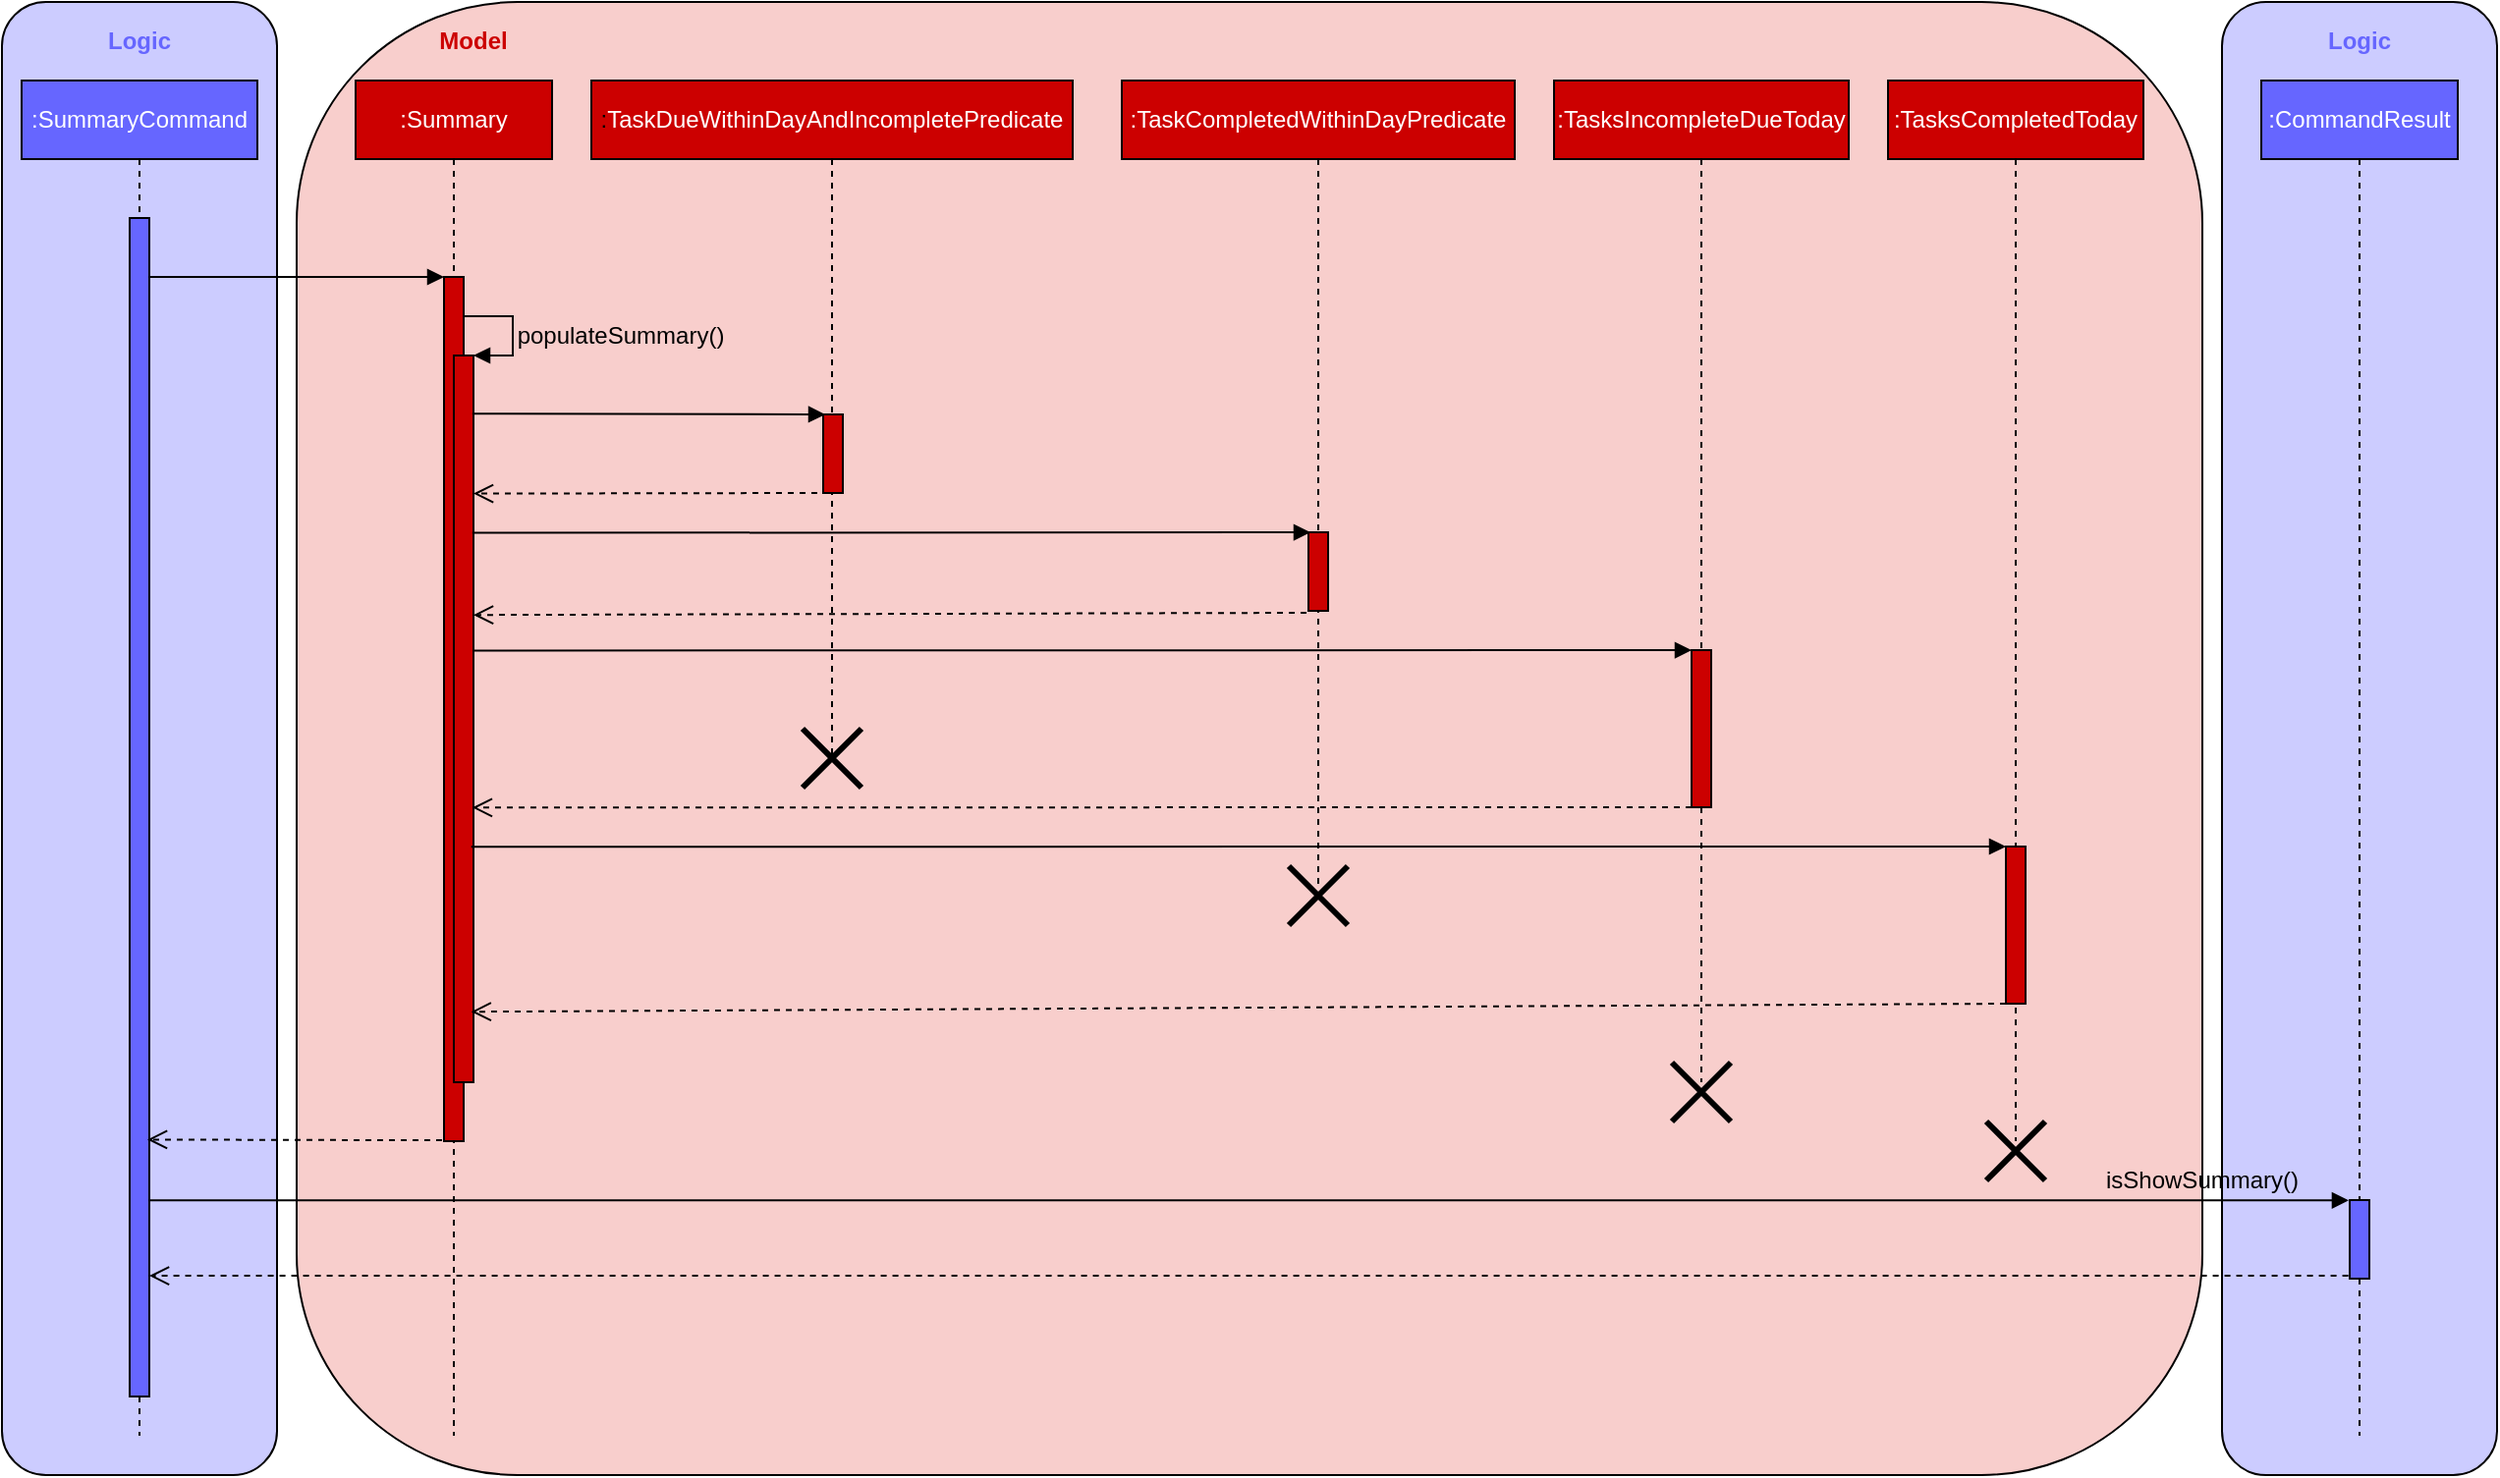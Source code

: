 <mxfile version="12.9.10" type="device"><diagram id="6CBEmQj96PWTL68cha2U" name="Page-1"><mxGraphModel dx="2882" dy="963" grid="1" gridSize="10" guides="1" tooltips="1" connect="1" arrows="1" fold="1" page="1" pageScale="1" pageWidth="850" pageHeight="1100" math="0" shadow="0"><root><mxCell id="0"/><mxCell id="1" parent="0"/><mxCell id="-wmSrORifkcLZyPLTw0D-47" value="" style="rounded=1;whiteSpace=wrap;html=1;fillColor=#CCCCFF;arcSize=16;" parent="1" vertex="1"><mxGeometry x="370" y="50" width="140" height="750" as="geometry"/></mxCell><mxCell id="-wmSrORifkcLZyPLTw0D-40" value="" style="rounded=1;whiteSpace=wrap;html=1;fillColor=#F8CECC;" parent="1" vertex="1"><mxGeometry x="-610" y="50" width="970" height="750" as="geometry"/></mxCell><mxCell id="-wmSrORifkcLZyPLTw0D-1" value="" style="rounded=1;whiteSpace=wrap;html=1;fillColor=#CCCCFF;arcSize=16;" parent="1" vertex="1"><mxGeometry x="-760" y="50" width="140" height="750" as="geometry"/></mxCell><mxCell id="-wmSrORifkcLZyPLTw0D-3" value="&lt;font color=&quot;#ffffff&quot;&gt;:SummaryCommand&lt;/font&gt;" style="shape=umlLifeline;perimeter=lifelinePerimeter;whiteSpace=wrap;html=1;container=1;collapsible=0;recursiveResize=0;outlineConnect=0;fillColor=#6666FF;" parent="1" vertex="1"><mxGeometry x="-750" y="90" width="120" height="690" as="geometry"/></mxCell><mxCell id="-wmSrORifkcLZyPLTw0D-11" value="" style="html=1;points=[];perimeter=orthogonalPerimeter;fillColor=#6666FF;" parent="-wmSrORifkcLZyPLTw0D-3" vertex="1"><mxGeometry x="55" y="70" width="10" height="600" as="geometry"/></mxCell><mxCell id="-wmSrORifkcLZyPLTw0D-4" value="&lt;font color=&quot;#ffffff&quot;&gt;:Summary&lt;/font&gt;" style="shape=umlLifeline;perimeter=lifelinePerimeter;whiteSpace=wrap;html=1;container=1;collapsible=0;recursiveResize=0;outlineConnect=0;fillColor=#CC0000;" parent="1" vertex="1"><mxGeometry x="-580" y="90" width="100" height="690" as="geometry"/></mxCell><mxCell id="-wmSrORifkcLZyPLTw0D-12" value="" style="html=1;points=[];perimeter=orthogonalPerimeter;fillColor=#CC0000;" parent="-wmSrORifkcLZyPLTw0D-4" vertex="1"><mxGeometry x="45" y="100" width="10" height="440" as="geometry"/></mxCell><mxCell id="-wmSrORifkcLZyPLTw0D-14" value="" style="html=1;points=[];perimeter=orthogonalPerimeter;fillColor=#CC0000;" parent="-wmSrORifkcLZyPLTw0D-4" vertex="1"><mxGeometry x="50" y="140" width="10" height="370" as="geometry"/></mxCell><mxCell id="-wmSrORifkcLZyPLTw0D-15" value="" style="edgeStyle=orthogonalEdgeStyle;html=1;align=left;spacingLeft=2;endArrow=block;rounded=0;entryX=1;entryY=0;" parent="-wmSrORifkcLZyPLTw0D-4" target="-wmSrORifkcLZyPLTw0D-14" edge="1"><mxGeometry relative="1" as="geometry"><mxPoint x="55" y="120" as="sourcePoint"/><Array as="points"><mxPoint x="80" y="120"/></Array></mxGeometry></mxCell><mxCell id="-wmSrORifkcLZyPLTw0D-5" value=":&lt;font color=&quot;#ffffff&quot;&gt;TaskDueWithinDayAndIncompletePredicate&lt;/font&gt;" style="shape=umlLifeline;perimeter=lifelinePerimeter;whiteSpace=wrap;html=1;container=1;collapsible=0;recursiveResize=0;outlineConnect=0;fillColor=#CC0000;" parent="1" vertex="1"><mxGeometry x="-460" y="90" width="245" height="345" as="geometry"/></mxCell><mxCell id="-wmSrORifkcLZyPLTw0D-16" value="" style="html=1;points=[];perimeter=orthogonalPerimeter;fillColor=#CC0000;" parent="-wmSrORifkcLZyPLTw0D-5" vertex="1"><mxGeometry x="118" y="170" width="10" height="40" as="geometry"/></mxCell><mxCell id="i5bu_btV9culTmPPjMYs-1" value="" style="shape=umlDestroy;whiteSpace=wrap;html=1;strokeWidth=3;" parent="-wmSrORifkcLZyPLTw0D-5" vertex="1"><mxGeometry x="107.5" y="330" width="30" height="30" as="geometry"/></mxCell><mxCell id="-wmSrORifkcLZyPLTw0D-6" value="&lt;font color=&quot;#ffffff&quot;&gt;:TaskCompletedWithinDayPredicate&lt;/font&gt;" style="shape=umlLifeline;perimeter=lifelinePerimeter;whiteSpace=wrap;html=1;container=1;collapsible=0;recursiveResize=0;outlineConnect=0;fillColor=#CC0000;" parent="1" vertex="1"><mxGeometry x="-190" y="90" width="200" height="410" as="geometry"/></mxCell><mxCell id="-wmSrORifkcLZyPLTw0D-24" value="" style="html=1;points=[];perimeter=orthogonalPerimeter;fillColor=#CC0000;" parent="-wmSrORifkcLZyPLTw0D-6" vertex="1"><mxGeometry x="95" y="230" width="10" height="40" as="geometry"/></mxCell><mxCell id="-wmSrORifkcLZyPLTw0D-7" value="&lt;font color=&quot;#ffffff&quot;&gt;:TasksIncompleteDueToday&lt;/font&gt;" style="shape=umlLifeline;perimeter=lifelinePerimeter;whiteSpace=wrap;html=1;container=1;collapsible=0;recursiveResize=0;outlineConnect=0;fillColor=#CC0000;" parent="1" vertex="1"><mxGeometry x="30" y="90" width="150" height="510" as="geometry"/></mxCell><mxCell id="-wmSrORifkcLZyPLTw0D-27" value="" style="html=1;points=[];perimeter=orthogonalPerimeter;fillColor=#CC0000;" parent="-wmSrORifkcLZyPLTw0D-7" vertex="1"><mxGeometry x="70" y="290" width="10" height="80" as="geometry"/></mxCell><mxCell id="i5bu_btV9culTmPPjMYs-5" value="" style="shape=umlDestroy;whiteSpace=wrap;html=1;strokeWidth=3;" parent="-wmSrORifkcLZyPLTw0D-7" vertex="1"><mxGeometry x="60" y="500" width="30" height="30" as="geometry"/></mxCell><mxCell id="-wmSrORifkcLZyPLTw0D-9" value="&lt;font color=&quot;#ffffff&quot;&gt;:TasksCompletedToday&lt;/font&gt;" style="shape=umlLifeline;perimeter=lifelinePerimeter;whiteSpace=wrap;html=1;container=1;collapsible=0;recursiveResize=0;outlineConnect=0;fillColor=#CC0000;" parent="1" vertex="1"><mxGeometry x="200" y="90" width="130" height="540" as="geometry"/></mxCell><mxCell id="-wmSrORifkcLZyPLTw0D-31" value="" style="html=1;points=[];perimeter=orthogonalPerimeter;fillColor=#CC0000;" parent="-wmSrORifkcLZyPLTw0D-9" vertex="1"><mxGeometry x="60" y="390" width="10" height="80" as="geometry"/></mxCell><mxCell id="i5bu_btV9culTmPPjMYs-6" value="" style="shape=umlDestroy;whiteSpace=wrap;html=1;strokeWidth=3;" parent="-wmSrORifkcLZyPLTw0D-9" vertex="1"><mxGeometry x="50" y="530" width="30" height="30" as="geometry"/></mxCell><mxCell id="-wmSrORifkcLZyPLTw0D-10" value="&lt;font color=&quot;#ffffff&quot;&gt;:CommandResult&lt;/font&gt;" style="shape=umlLifeline;perimeter=lifelinePerimeter;whiteSpace=wrap;html=1;container=1;collapsible=0;recursiveResize=0;outlineConnect=0;fillColor=#6666FF;" parent="1" vertex="1"><mxGeometry x="390" y="90" width="100" height="690" as="geometry"/></mxCell><mxCell id="-wmSrORifkcLZyPLTw0D-34" value="" style="html=1;points=[];perimeter=orthogonalPerimeter;fillColor=#6666FF;" parent="-wmSrORifkcLZyPLTw0D-10" vertex="1"><mxGeometry x="45" y="570" width="10" height="40" as="geometry"/></mxCell><mxCell id="-wmSrORifkcLZyPLTw0D-13" value="" style="html=1;verticalAlign=bottom;endArrow=block;entryX=0;entryY=0;entryDx=0;entryDy=0;entryPerimeter=0;" parent="1" source="-wmSrORifkcLZyPLTw0D-11" target="-wmSrORifkcLZyPLTw0D-12" edge="1"><mxGeometry width="80" relative="1" as="geometry"><mxPoint x="-656" y="190" as="sourcePoint"/><mxPoint x="-560" y="190" as="targetPoint"/></mxGeometry></mxCell><mxCell id="-wmSrORifkcLZyPLTw0D-22" value="" style="html=1;verticalAlign=bottom;endArrow=block;entryX=0.1;entryY=0;entryDx=0;entryDy=0;entryPerimeter=0;exitX=0.943;exitY=0.08;exitDx=0;exitDy=0;exitPerimeter=0;" parent="1" source="-wmSrORifkcLZyPLTw0D-14" target="-wmSrORifkcLZyPLTw0D-16" edge="1"><mxGeometry width="80" relative="1" as="geometry"><mxPoint x="-510" y="260" as="sourcePoint"/><mxPoint x="-350" y="260" as="targetPoint"/></mxGeometry></mxCell><mxCell id="-wmSrORifkcLZyPLTw0D-25" value="" style="html=1;verticalAlign=bottom;endArrow=block;entryX=0.1;entryY=0;entryDx=0;entryDy=0;entryPerimeter=0;exitX=0.943;exitY=0.244;exitDx=0;exitDy=0;exitPerimeter=0;" parent="1" source="-wmSrORifkcLZyPLTw0D-14" target="-wmSrORifkcLZyPLTw0D-24" edge="1"><mxGeometry width="80" relative="1" as="geometry"><mxPoint x="-510" y="320" as="sourcePoint"/><mxPoint x="-100" y="320" as="targetPoint"/></mxGeometry></mxCell><mxCell id="-wmSrORifkcLZyPLTw0D-26" value="" style="html=1;verticalAlign=bottom;endArrow=open;dashed=1;endSize=8;exitX=-0.1;exitY=1.025;exitDx=0;exitDy=0;exitPerimeter=0;entryX=1;entryY=0.357;entryDx=0;entryDy=0;entryPerimeter=0;" parent="1" source="-wmSrORifkcLZyPLTw0D-24" target="-wmSrORifkcLZyPLTw0D-14" edge="1"><mxGeometry relative="1" as="geometry"><mxPoint x="-100" y="360" as="sourcePoint"/><mxPoint x="-510" y="362" as="targetPoint"/></mxGeometry></mxCell><mxCell id="-wmSrORifkcLZyPLTw0D-28" value="" style="html=1;verticalAlign=bottom;endArrow=block;exitX=1;exitY=0.406;exitDx=0;exitDy=0;exitPerimeter=0;" parent="1" source="-wmSrORifkcLZyPLTw0D-14" edge="1"><mxGeometry width="80" relative="1" as="geometry"><mxPoint x="-510" y="380" as="sourcePoint"/><mxPoint x="100" y="380" as="targetPoint"/></mxGeometry></mxCell><mxCell id="-wmSrORifkcLZyPLTw0D-29" value="" style="html=1;verticalAlign=bottom;endArrow=open;dashed=1;endSize=8;entryX=0.943;entryY=0.622;entryDx=0;entryDy=0;entryPerimeter=0;" parent="1" target="-wmSrORifkcLZyPLTw0D-14" edge="1"><mxGeometry relative="1" as="geometry"><mxPoint x="100" y="460" as="sourcePoint"/><mxPoint x="-510" y="460" as="targetPoint"/></mxGeometry></mxCell><mxCell id="-wmSrORifkcLZyPLTw0D-32" value="" style="html=1;verticalAlign=bottom;endArrow=block;exitX=0.886;exitY=0.676;exitDx=0;exitDy=0;exitPerimeter=0;" parent="1" source="-wmSrORifkcLZyPLTw0D-14" edge="1"><mxGeometry width="80" relative="1" as="geometry"><mxPoint x="-480" y="480" as="sourcePoint"/><mxPoint x="260" y="480" as="targetPoint"/></mxGeometry></mxCell><mxCell id="-wmSrORifkcLZyPLTw0D-33" value="" style="html=1;verticalAlign=bottom;endArrow=open;dashed=1;endSize=8;entryX=0.886;entryY=0.903;entryDx=0;entryDy=0;entryPerimeter=0;" parent="1" target="-wmSrORifkcLZyPLTw0D-14" edge="1"><mxGeometry relative="1" as="geometry"><mxPoint x="260" y="560" as="sourcePoint"/><mxPoint x="-500" y="564" as="targetPoint"/></mxGeometry></mxCell><mxCell id="-wmSrORifkcLZyPLTw0D-23" value="" style="html=1;verticalAlign=bottom;endArrow=open;dashed=1;endSize=8;exitX=-0.3;exitY=1;exitDx=0;exitDy=0;exitPerimeter=0;entryX=1;entryY=0.19;entryDx=0;entryDy=0;entryPerimeter=0;" parent="1" source="-wmSrORifkcLZyPLTw0D-16" target="-wmSrORifkcLZyPLTw0D-14" edge="1"><mxGeometry relative="1" as="geometry"><mxPoint x="-440" y="300" as="sourcePoint"/><mxPoint x="-510" y="302" as="targetPoint"/></mxGeometry></mxCell><mxCell id="-wmSrORifkcLZyPLTw0D-35" value="" style="html=1;verticalAlign=bottom;endArrow=open;dashed=1;endSize=8;exitX=-0.1;exitY=0.999;exitDx=0;exitDy=0;exitPerimeter=0;entryX=0.9;entryY=0.782;entryDx=0;entryDy=0;entryPerimeter=0;" parent="1" source="-wmSrORifkcLZyPLTw0D-12" target="-wmSrORifkcLZyPLTw0D-11" edge="1"><mxGeometry relative="1" as="geometry"><mxPoint x="-540" y="630" as="sourcePoint"/><mxPoint x="-610" y="630" as="targetPoint"/></mxGeometry></mxCell><mxCell id="-wmSrORifkcLZyPLTw0D-36" value="" style="html=1;verticalAlign=bottom;endArrow=block;entryX=-0.054;entryY=0.004;entryDx=0;entryDy=0;entryPerimeter=0;" parent="1" source="-wmSrORifkcLZyPLTw0D-11" target="-wmSrORifkcLZyPLTw0D-34" edge="1"><mxGeometry x="0.878" width="80" relative="1" as="geometry"><mxPoint x="320" y="660" as="sourcePoint"/><mxPoint x="394" y="659" as="targetPoint"/><mxPoint as="offset"/></mxGeometry></mxCell><mxCell id="-wmSrORifkcLZyPLTw0D-37" value="" style="html=1;verticalAlign=bottom;endArrow=open;dashed=1;endSize=8;exitX=-0.071;exitY=0.964;exitDx=0;exitDy=0;exitPerimeter=0;" parent="1" source="-wmSrORifkcLZyPLTw0D-34" target="-wmSrORifkcLZyPLTw0D-11" edge="1"><mxGeometry relative="1" as="geometry"><mxPoint x="390" y="700" as="sourcePoint"/><mxPoint x="310" y="700" as="targetPoint"/></mxGeometry></mxCell><mxCell id="-wmSrORifkcLZyPLTw0D-48" value="&lt;b&gt;&lt;font style=&quot;font-size: 12px&quot; color=&quot;#cc0000&quot;&gt;Model&lt;/font&gt;&lt;/b&gt;" style="text;html=1;strokeColor=none;fillColor=none;align=center;verticalAlign=middle;whiteSpace=wrap;rounded=0;" parent="1" vertex="1"><mxGeometry x="-540" y="60" width="40" height="20" as="geometry"/></mxCell><mxCell id="-wmSrORifkcLZyPLTw0D-49" value="&lt;b&gt;&lt;font style=&quot;font-size: 12px&quot; color=&quot;#6666ff&quot;&gt;Logic&lt;/font&gt;&lt;/b&gt;" style="text;html=1;strokeColor=none;fillColor=none;align=center;verticalAlign=middle;whiteSpace=wrap;rounded=0;" parent="1" vertex="1"><mxGeometry x="-710" y="60" width="40" height="20" as="geometry"/></mxCell><mxCell id="-wmSrORifkcLZyPLTw0D-50" value="&lt;b&gt;&lt;font style=&quot;font-size: 12px&quot; color=&quot;#6666ff&quot;&gt;Logic&lt;/font&gt;&lt;/b&gt;" style="text;html=1;strokeColor=none;fillColor=none;align=center;verticalAlign=middle;whiteSpace=wrap;rounded=0;" parent="1" vertex="1"><mxGeometry x="420" y="60" width="40" height="20" as="geometry"/></mxCell><mxCell id="i5bu_btV9culTmPPjMYs-4" value="" style="shape=umlDestroy;whiteSpace=wrap;html=1;strokeWidth=3;" parent="1" vertex="1"><mxGeometry x="-105" y="490" width="30" height="30" as="geometry"/></mxCell><mxCell id="4O2eXZbBO76Qzb38JQfZ-1" value="populateSummary()" style="text;html=1;strokeColor=none;fillColor=none;align=center;verticalAlign=middle;whiteSpace=wrap;rounded=0;" parent="1" vertex="1"><mxGeometry x="-465" y="210" width="40" height="20" as="geometry"/></mxCell><mxCell id="4O2eXZbBO76Qzb38JQfZ-2" value="isShowSummary()" style="text;html=1;strokeColor=none;fillColor=none;align=center;verticalAlign=middle;whiteSpace=wrap;rounded=0;" parent="1" vertex="1"><mxGeometry x="340" y="640" width="40" height="20" as="geometry"/></mxCell></root></mxGraphModel></diagram></mxfile>
